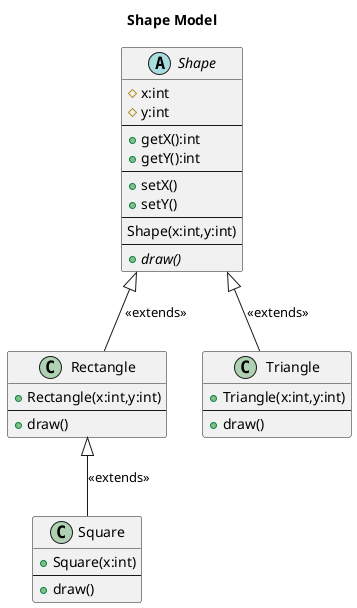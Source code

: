 @startuml abstract class
title Shape Model
abstract class Shape{
    #x:int
    #y:int
    --
    +getX():int
    +getY():int
    --
    +setX()
    +setY()
    --
    Shape(x:int,y:int)
    --
    +{abstract} draw()
}
class Rectangle{
    +Rectangle(x:int,y:int)
    --
    +draw()
}
class Triangle{
    +Triangle(x:int,y:int)
    --
    +draw()
}
class Square{
    +Square(x:int)
    --
    +draw()
}
Triangle -up-|> Shape : <<extends>>
Rectangle -up-|> Shape : <<extends>>
Square -up-|> Rectangle : <<extends>>



@enduml